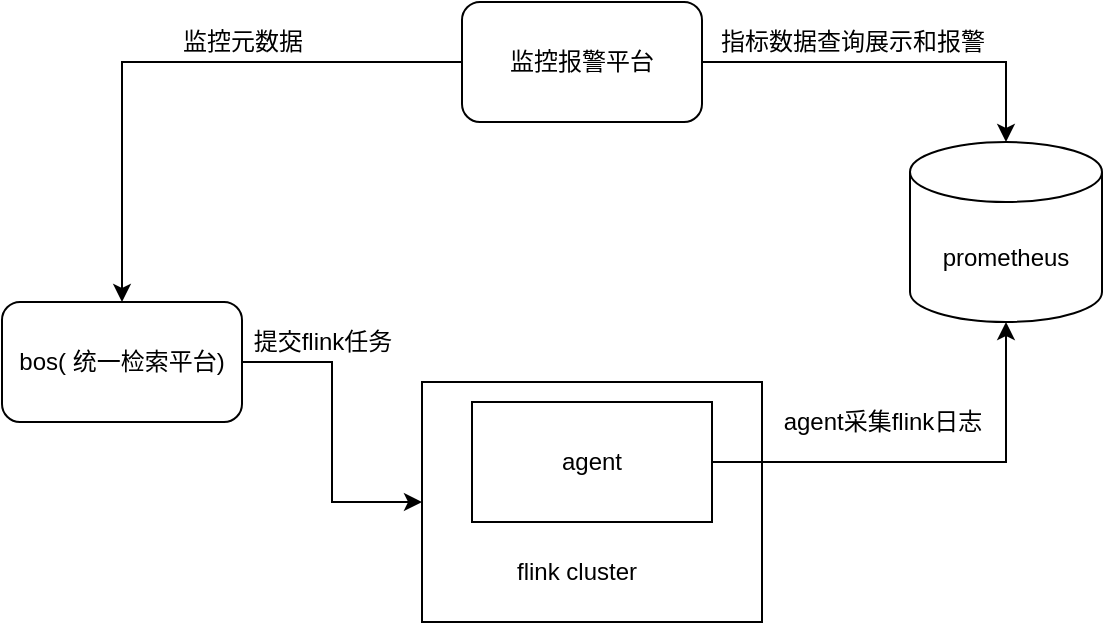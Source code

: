 <mxfile version="17.4.6" type="github">
  <diagram id="Lw0GlEJloDxA10d08GFK" name="Page-1">
    <mxGraphModel dx="2061" dy="740" grid="1" gridSize="10" guides="1" tooltips="1" connect="1" arrows="1" fold="1" page="1" pageScale="1" pageWidth="827" pageHeight="1169" math="0" shadow="0">
      <root>
        <mxCell id="0" />
        <mxCell id="1" parent="0" />
        <mxCell id="b8pcnRYTxiagN0A5bjjj-1" value="" style="rounded=0;whiteSpace=wrap;html=1;" vertex="1" parent="1">
          <mxGeometry x="140" y="320" width="170" height="120" as="geometry" />
        </mxCell>
        <mxCell id="b8pcnRYTxiagN0A5bjjj-2" value="prometheus" style="shape=cylinder3;whiteSpace=wrap;html=1;boundedLbl=1;backgroundOutline=1;size=15;" vertex="1" parent="1">
          <mxGeometry x="384" y="200" width="96" height="90" as="geometry" />
        </mxCell>
        <mxCell id="b8pcnRYTxiagN0A5bjjj-8" style="edgeStyle=orthogonalEdgeStyle;rounded=0;orthogonalLoop=1;jettySize=auto;html=1;entryX=0.5;entryY=0;entryDx=0;entryDy=0;entryPerimeter=0;" edge="1" parent="1" source="b8pcnRYTxiagN0A5bjjj-3" target="b8pcnRYTxiagN0A5bjjj-2">
          <mxGeometry relative="1" as="geometry" />
        </mxCell>
        <mxCell id="b8pcnRYTxiagN0A5bjjj-13" style="edgeStyle=orthogonalEdgeStyle;rounded=0;orthogonalLoop=1;jettySize=auto;html=1;entryX=0.5;entryY=0;entryDx=0;entryDy=0;" edge="1" parent="1" source="b8pcnRYTxiagN0A5bjjj-3" target="b8pcnRYTxiagN0A5bjjj-7">
          <mxGeometry relative="1" as="geometry" />
        </mxCell>
        <mxCell id="b8pcnRYTxiagN0A5bjjj-3" value="监控报警平台" style="rounded=1;whiteSpace=wrap;html=1;" vertex="1" parent="1">
          <mxGeometry x="160" y="130" width="120" height="60" as="geometry" />
        </mxCell>
        <mxCell id="b8pcnRYTxiagN0A5bjjj-6" style="edgeStyle=orthogonalEdgeStyle;rounded=0;orthogonalLoop=1;jettySize=auto;html=1;" edge="1" parent="1" source="b8pcnRYTxiagN0A5bjjj-4" target="b8pcnRYTxiagN0A5bjjj-2">
          <mxGeometry relative="1" as="geometry" />
        </mxCell>
        <mxCell id="b8pcnRYTxiagN0A5bjjj-4" value="agent" style="rounded=0;whiteSpace=wrap;html=1;" vertex="1" parent="1">
          <mxGeometry x="165" y="330" width="120" height="60" as="geometry" />
        </mxCell>
        <mxCell id="b8pcnRYTxiagN0A5bjjj-9" style="edgeStyle=orthogonalEdgeStyle;rounded=0;orthogonalLoop=1;jettySize=auto;html=1;entryX=0;entryY=0.5;entryDx=0;entryDy=0;" edge="1" parent="1" source="b8pcnRYTxiagN0A5bjjj-7" target="b8pcnRYTxiagN0A5bjjj-1">
          <mxGeometry relative="1" as="geometry" />
        </mxCell>
        <mxCell id="b8pcnRYTxiagN0A5bjjj-7" value="bos( 统一检索平台)" style="rounded=1;whiteSpace=wrap;html=1;" vertex="1" parent="1">
          <mxGeometry x="-70" y="280" width="120" height="60" as="geometry" />
        </mxCell>
        <mxCell id="b8pcnRYTxiagN0A5bjjj-10" value="提交flink任务" style="text;html=1;align=center;verticalAlign=middle;resizable=0;points=[];autosize=1;strokeColor=none;fillColor=none;" vertex="1" parent="1">
          <mxGeometry x="50" y="290" width="80" height="20" as="geometry" />
        </mxCell>
        <mxCell id="b8pcnRYTxiagN0A5bjjj-11" value="agent采集flink日志" style="text;html=1;align=center;verticalAlign=middle;resizable=0;points=[];autosize=1;strokeColor=none;fillColor=none;" vertex="1" parent="1">
          <mxGeometry x="315" y="330" width="110" height="20" as="geometry" />
        </mxCell>
        <mxCell id="b8pcnRYTxiagN0A5bjjj-12" value="指标数据查询展示和报警" style="text;html=1;align=center;verticalAlign=middle;resizable=0;points=[];autosize=1;strokeColor=none;fillColor=none;" vertex="1" parent="1">
          <mxGeometry x="280" y="140" width="150" height="20" as="geometry" />
        </mxCell>
        <mxCell id="b8pcnRYTxiagN0A5bjjj-14" value="监控元数据" style="text;html=1;align=center;verticalAlign=middle;resizable=0;points=[];autosize=1;strokeColor=none;fillColor=none;" vertex="1" parent="1">
          <mxGeometry x="10" y="140" width="80" height="20" as="geometry" />
        </mxCell>
        <mxCell id="b8pcnRYTxiagN0A5bjjj-15" value="flink cluster" style="text;html=1;strokeColor=none;fillColor=none;align=center;verticalAlign=middle;whiteSpace=wrap;rounded=0;" vertex="1" parent="1">
          <mxGeometry x="180" y="400" width="75" height="30" as="geometry" />
        </mxCell>
      </root>
    </mxGraphModel>
  </diagram>
</mxfile>
